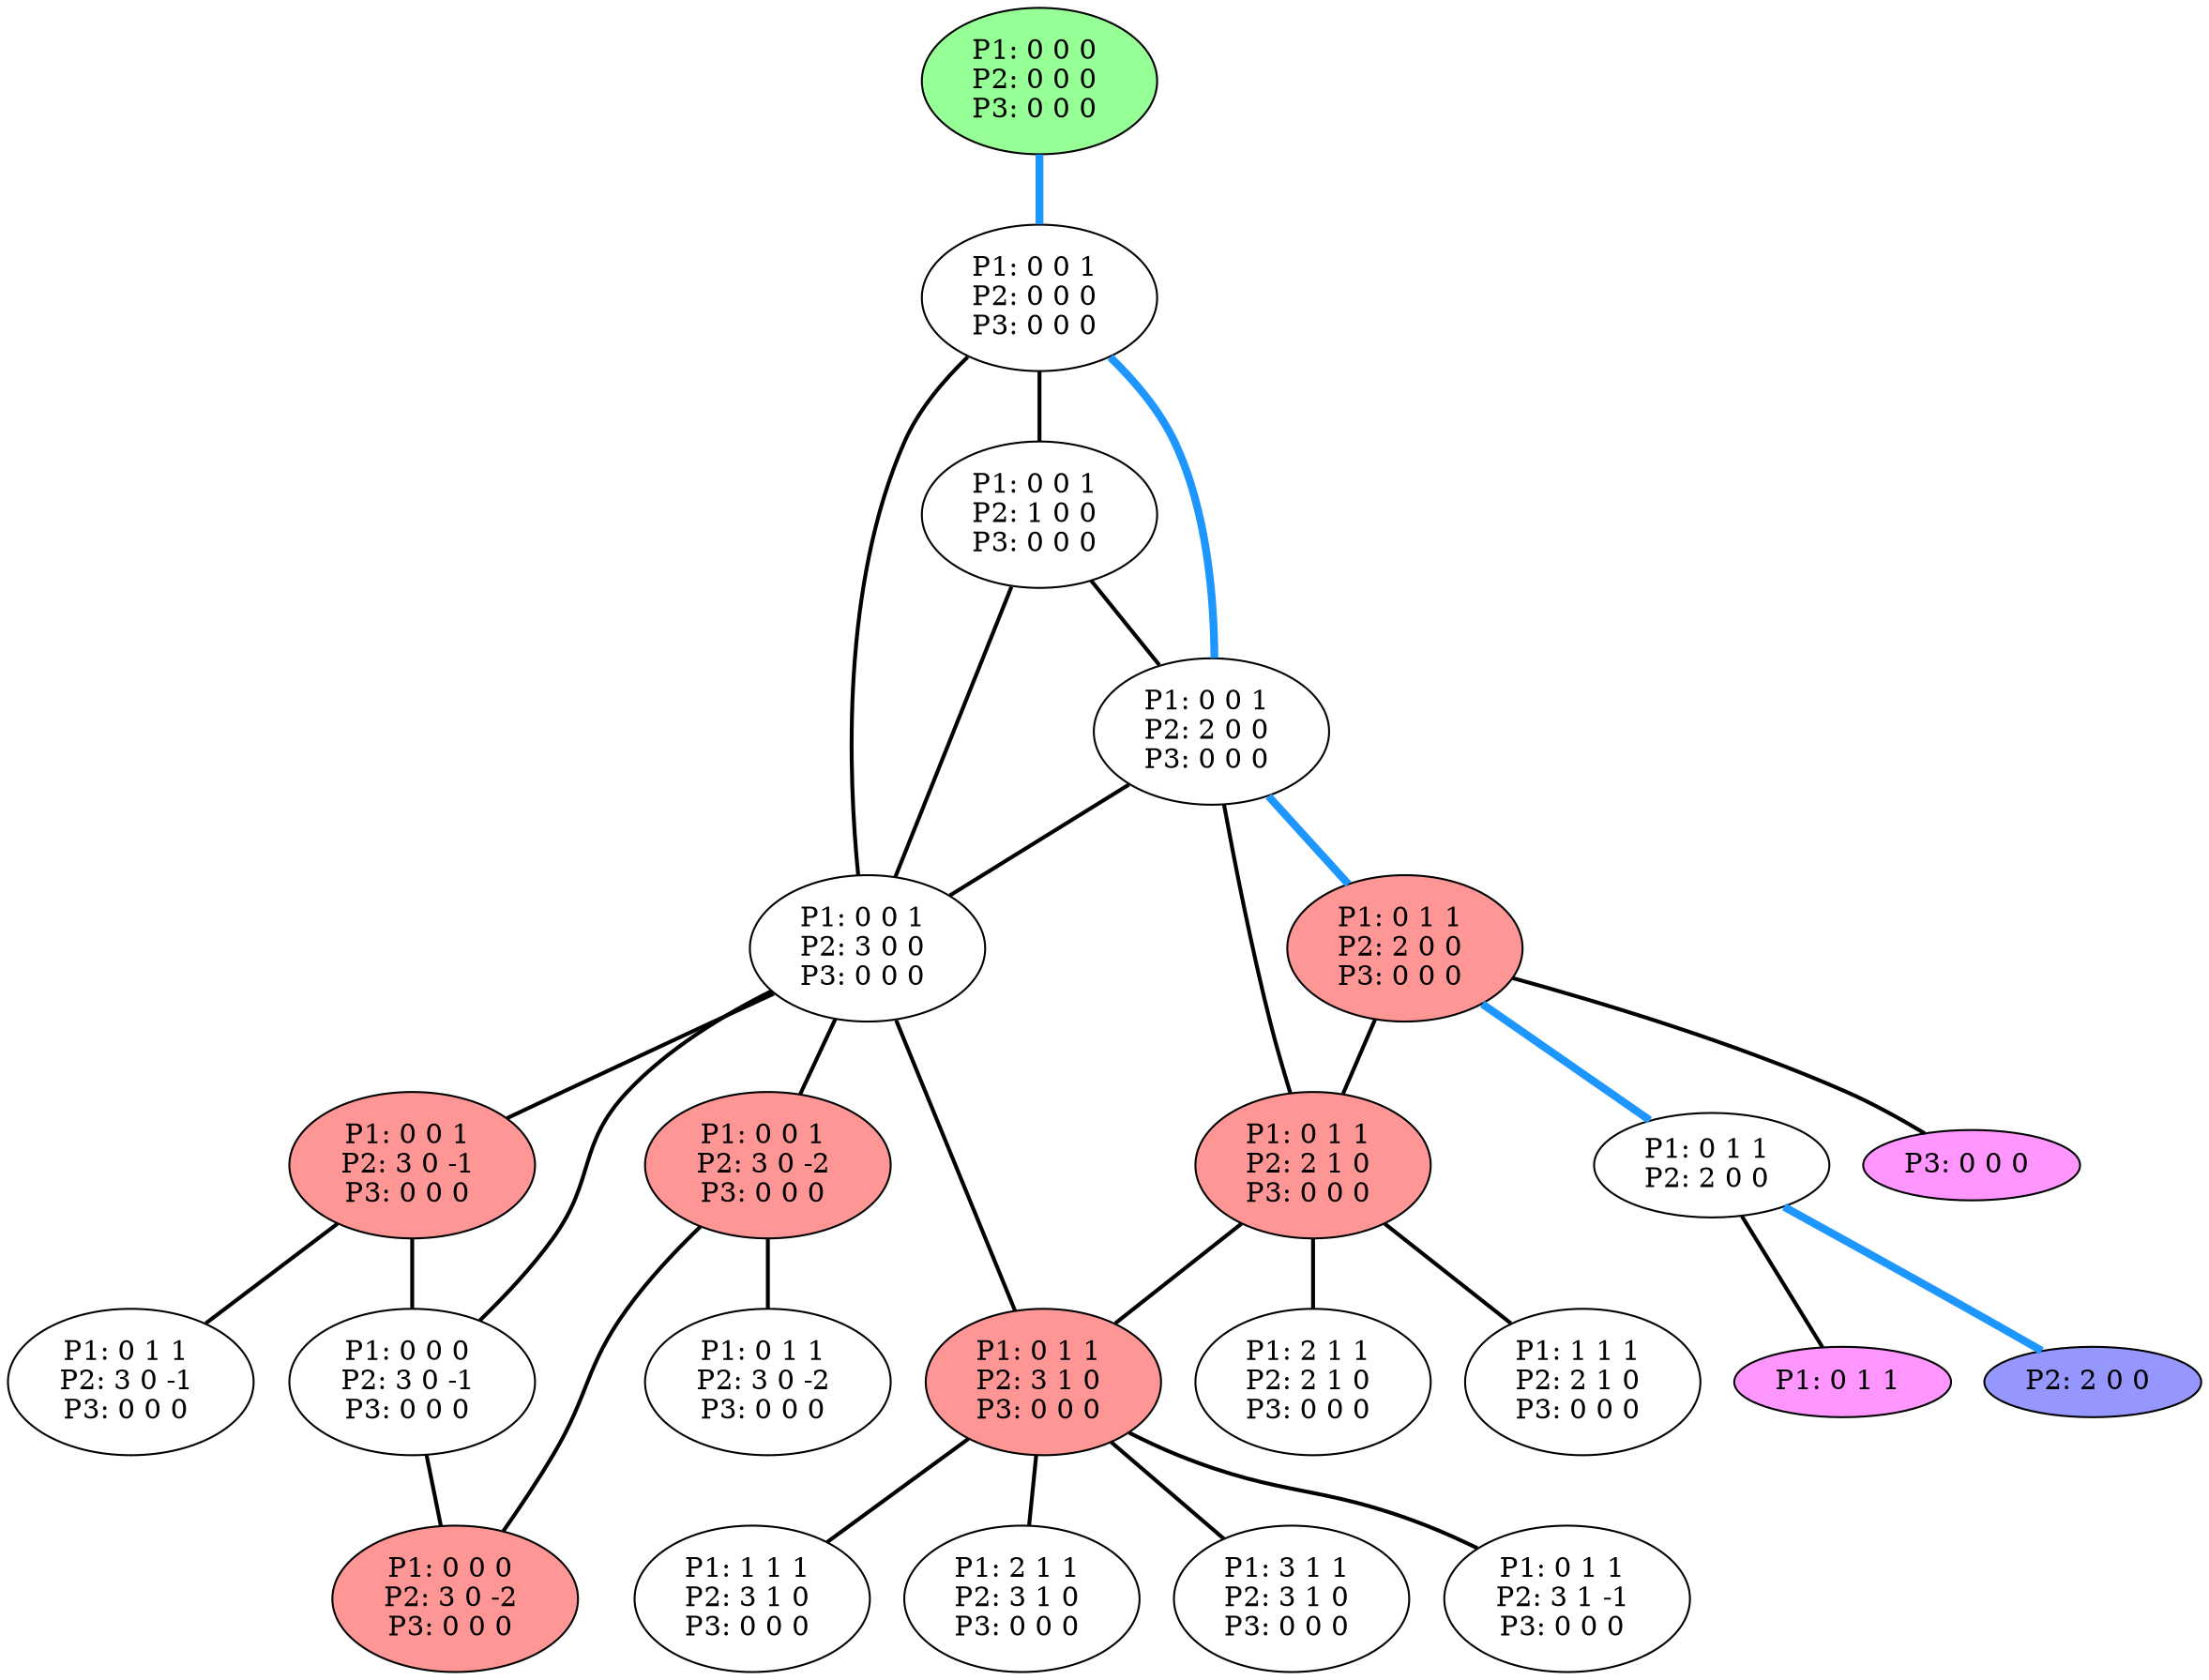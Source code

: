 graph G {
color = "black"
0 [label = "P1: 0 0 0 
P2: 0 0 0 
P3: 0 0 0 
",  style="filled", fillcolor = "#96FF96"];
1 [label = "P1: 0 0 1 
P2: 0 0 0 
P3: 0 0 0 
"];
2 [label = "P1: 0 0 1 
P2: 1 0 0 
P3: 0 0 0 
"];
3 [label = "P1: 0 0 1 
P2: 2 0 0 
P3: 0 0 0 
"];
4 [label = "P1: 0 0 1 
P2: 3 0 0 
P3: 0 0 0 
"];
5 [label = "P1: 0 1 1 
P2: 2 0 0 
P3: 0 0 0 
",  style="filled", fillcolor = "#FF9696"];
6 [label = "P1: 0 1 1 
P2: 2 1 0 
P3: 0 0 0 
",  style="filled", fillcolor = "#FF9696"];
7 [label = "P1: 0 0 1 
P2: 3 0 -1 
P3: 0 0 0 
",  style="filled", fillcolor = "#FF9696"];
8 [label = "P1: 0 0 1 
P2: 3 0 -2 
P3: 0 0 0 
",  style="filled", fillcolor = "#FF9696"];
9 [label = "P1: 0 1 1 
P2: 3 1 0 
P3: 0 0 0 
",  style="filled", fillcolor = "#FF9696"];
10 [label = "P1: 0 0 0 
P2: 3 0 -1 
P3: 0 0 0 
"];
11 [label = "P1: 1 1 1 
P2: 2 1 0 
P3: 0 0 0 
"];
12 [label = "P1: 2 1 1 
P2: 2 1 0 
P3: 0 0 0 
"];
13 [label = "P1: 0 1 1 
P2: 3 0 -1 
P3: 0 0 0 
"];
14 [label = "P1: 0 1 1 
P2: 3 0 -2 
P3: 0 0 0 
"];
15 [label = "P1: 0 0 0 
P2: 3 0 -2 
P3: 0 0 0 
",  style="filled", fillcolor = "#FF9696"];
16 [label = "P1: 1 1 1 
P2: 3 1 0 
P3: 0 0 0 
"];
17 [label = "P1: 2 1 1 
P2: 3 1 0 
P3: 0 0 0 
"];
18 [label = "P1: 3 1 1 
P2: 3 1 0 
P3: 0 0 0 
"];
19 [label = "P1: 0 1 1 
P2: 3 1 -1 
P3: 0 0 0 
"];
20 [label = "P3: 0 0 0 
",  style="filled", fillcolor = "#FF96FF"];
21 [label = "P1: 0 1 1 
P2: 2 0 0 
"];
22 [label = "P2: 2 0 0 
", style="filled", fillcolor = "#9696FF"];
23 [label = "P1: 0 1 1 
",  style="filled", fillcolor = "#FF96FF"];
edge [style=bold];
0 -- 1 [color="#1E96FF", penwidth=4.0];

1 -- 2 [color=black];
1 -- 3 [color="#1E96FF", penwidth=4.0];
1 -- 4 [color=black];

2 -- 3 [color=black];
2 -- 4 [color=black];

3 -- 5 [color="#1E96FF", penwidth=4.0];
3 -- 4 [color=black];
3 -- 6 [color=black];

4 -- 7 [color=black];
4 -- 8 [color=black];
4 -- 9 [color=black];
4 -- 10 [color=black];

5 -- 6 [color=black];
5 -- 20 [color=black];
5 -- 21 [color="#1E96FF", penwidth=4.0];

6 -- 11 [color=black];
6 -- 12 [color=black];
6 -- 9 [color=black];

7 -- 13 [color=black];
7 -- 10 [color=black];

8 -- 14 [color=black];
8 -- 15 [color=black];

9 -- 16 [color=black];
9 -- 17 [color=black];
9 -- 18 [color=black];
9 -- 19 [color=black];

10 -- 15 [color=black];










21 -- 22 [color="#1E96FF", penwidth=4.0];
21 -- 23 [color=black];

}
